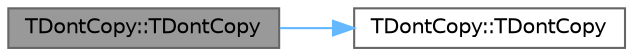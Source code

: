 digraph "TDontCopy::TDontCopy"
{
 // INTERACTIVE_SVG=YES
 // LATEX_PDF_SIZE
  bgcolor="transparent";
  edge [fontname=Helvetica,fontsize=10,labelfontname=Helvetica,labelfontsize=10];
  node [fontname=Helvetica,fontsize=10,shape=box,height=0.2,width=0.4];
  rankdir="LR";
  Node1 [id="Node000001",label="TDontCopy::TDontCopy",height=0.2,width=0.4,color="gray40", fillcolor="grey60", style="filled", fontcolor="black",tooltip=" "];
  Node1 -> Node2 [id="edge1_Node000001_Node000002",color="steelblue1",style="solid",tooltip=" "];
  Node2 [id="Node000002",label="TDontCopy::TDontCopy",height=0.2,width=0.4,color="grey40", fillcolor="white", style="filled",URL="$db/d98/structTDontCopy.html#ab71eed28bee4d60de5a81f261f6fdb05",tooltip=" "];
}
